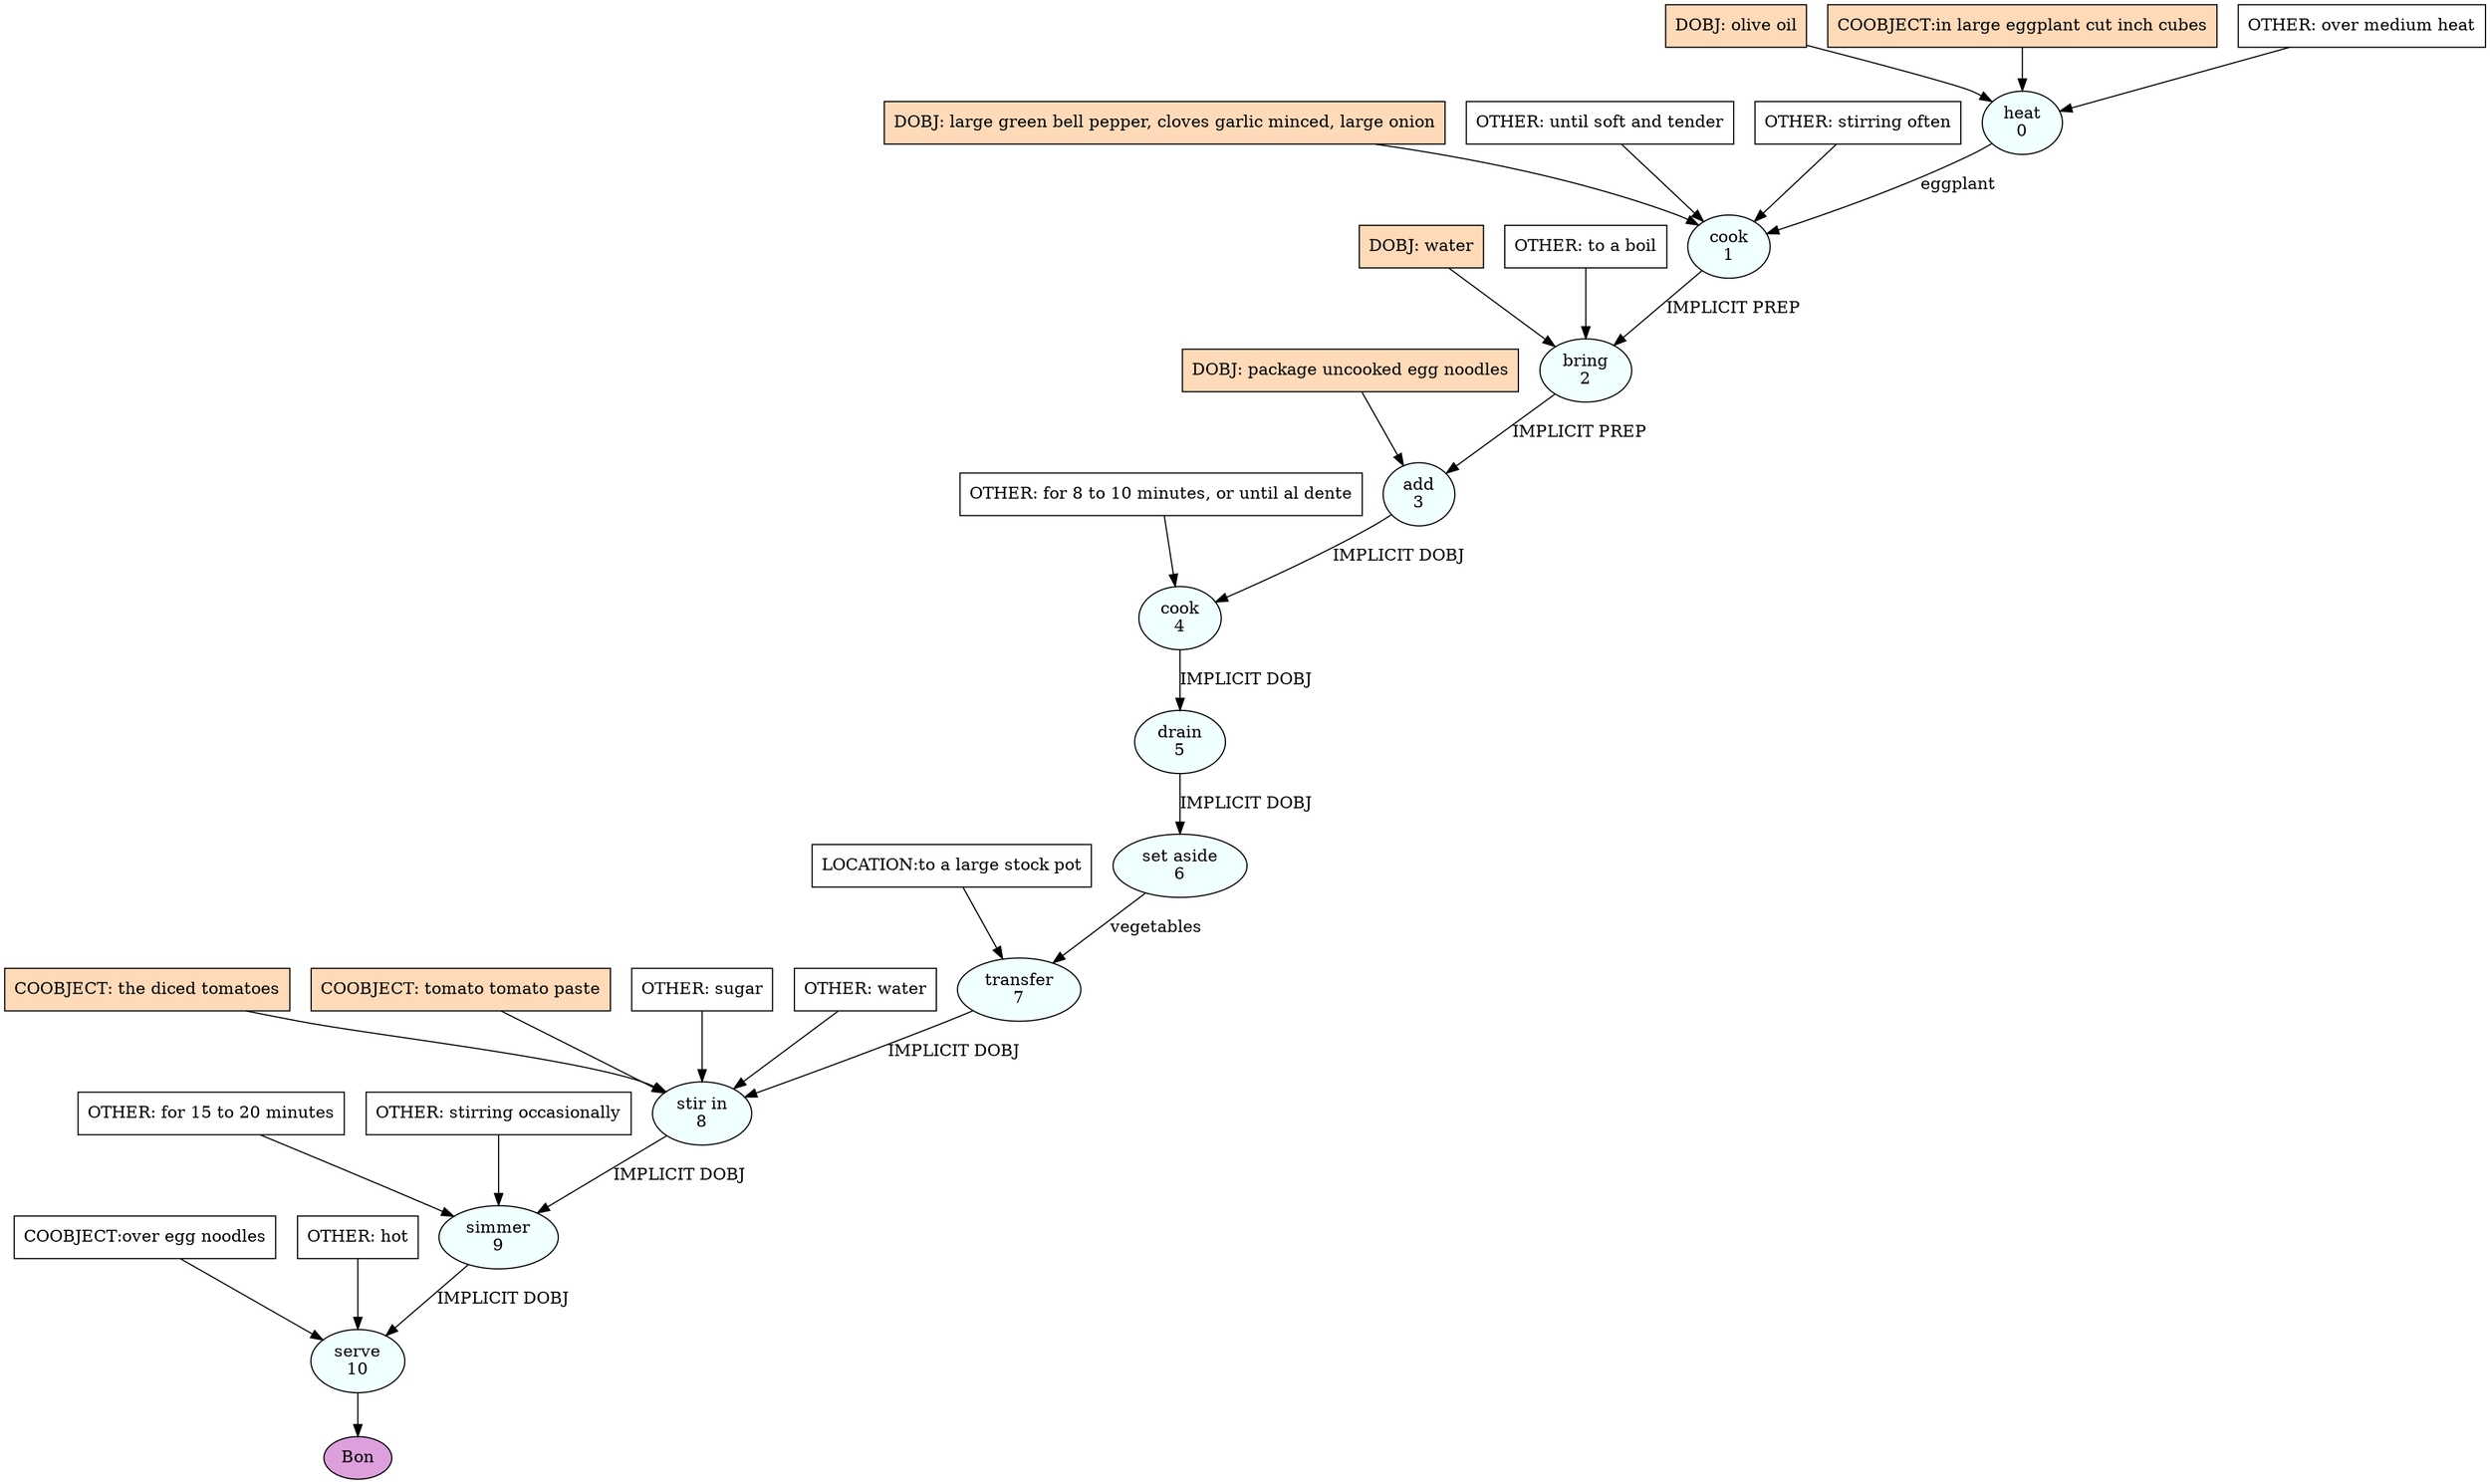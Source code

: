 digraph recipe {
E0[label="heat
0", shape=oval, style=filled, fillcolor=azure]
E1[label="cook
1", shape=oval, style=filled, fillcolor=azure]
E2[label="bring
2", shape=oval, style=filled, fillcolor=azure]
E3[label="add
3", shape=oval, style=filled, fillcolor=azure]
E4[label="cook
4", shape=oval, style=filled, fillcolor=azure]
E5[label="drain
5", shape=oval, style=filled, fillcolor=azure]
E6[label="set aside
6", shape=oval, style=filled, fillcolor=azure]
E7[label="transfer
7", shape=oval, style=filled, fillcolor=azure]
E8[label="stir in
8", shape=oval, style=filled, fillcolor=azure]
E9[label="simmer
9", shape=oval, style=filled, fillcolor=azure]
E10[label="serve
10", shape=oval, style=filled, fillcolor=azure]
D0[label="DOBJ: olive oil", shape=box, style=filled, fillcolor=peachpuff]
D0 -> E0
P0_0[label="COOBJECT:in large eggplant cut inch cubes", shape=box, style=filled, fillcolor=peachpuff]
P0_0 -> E0
O0_0[label="OTHER: over medium heat", shape=box, style=filled, fillcolor=white]
O0_0 -> E0
D1_ing[label="DOBJ: large green bell pepper, cloves garlic minced, large onion", shape=box, style=filled, fillcolor=peachpuff]
D1_ing -> E1
E0 -> E1 [label="eggplant"]
O1_0_0[label="OTHER: until soft and tender", shape=box, style=filled, fillcolor=white]
O1_0_0 -> E1
O1_1_0[label="OTHER: stirring often", shape=box, style=filled, fillcolor=white]
O1_1_0 -> E1
D2_ing[label="DOBJ: water", shape=box, style=filled, fillcolor=peachpuff]
D2_ing -> E2
E1 -> E2 [label="IMPLICIT PREP"]
O2_0_0[label="OTHER: to a boil", shape=box, style=filled, fillcolor=white]
O2_0_0 -> E2
D3_ing[label="DOBJ: package uncooked egg noodles", shape=box, style=filled, fillcolor=peachpuff]
D3_ing -> E3
E2 -> E3 [label="IMPLICIT PREP"]
E3 -> E4 [label="IMPLICIT DOBJ"]
O4_0_0[label="OTHER: for 8 to 10 minutes, or until al dente", shape=box, style=filled, fillcolor=white]
O4_0_0 -> E4
E4 -> E5 [label="IMPLICIT DOBJ"]
E5 -> E6 [label="IMPLICIT DOBJ"]
E6 -> E7 [label="vegetables"]
P7_0_0[label="LOCATION:to a large stock pot", shape=box, style=filled, fillcolor=white]
P7_0_0 -> E7
E7 -> E8 [label="IMPLICIT DOBJ"]
P8_0_ing[label="COOBJECT: the diced tomatoes", shape=box, style=filled, fillcolor=peachpuff]
P8_0_ing -> E8
P8_1_ing[label="COOBJECT: tomato tomato paste", shape=box, style=filled, fillcolor=peachpuff]
P8_1_ing -> E8
O8_0_0[label="OTHER: sugar", shape=box, style=filled, fillcolor=white]
O8_0_0 -> E8
O8_1_0[label="OTHER: water", shape=box, style=filled, fillcolor=white]
O8_1_0 -> E8
E8 -> E9 [label="IMPLICIT DOBJ"]
O9_0_0[label="OTHER: for 15 to 20 minutes", shape=box, style=filled, fillcolor=white]
O9_0_0 -> E9
O9_1_0[label="OTHER: stirring occasionally", shape=box, style=filled, fillcolor=white]
O9_1_0 -> E9
E9 -> E10 [label="IMPLICIT DOBJ"]
P10_0_0[label="COOBJECT:over egg noodles", shape=box, style=filled, fillcolor=white]
P10_0_0 -> E10
O10_0_0[label="OTHER: hot", shape=box, style=filled, fillcolor=white]
O10_0_0 -> E10
EOR[label="Bon", shape=oval, style=filled, fillcolor=plum]
E10 -> EOR
}
